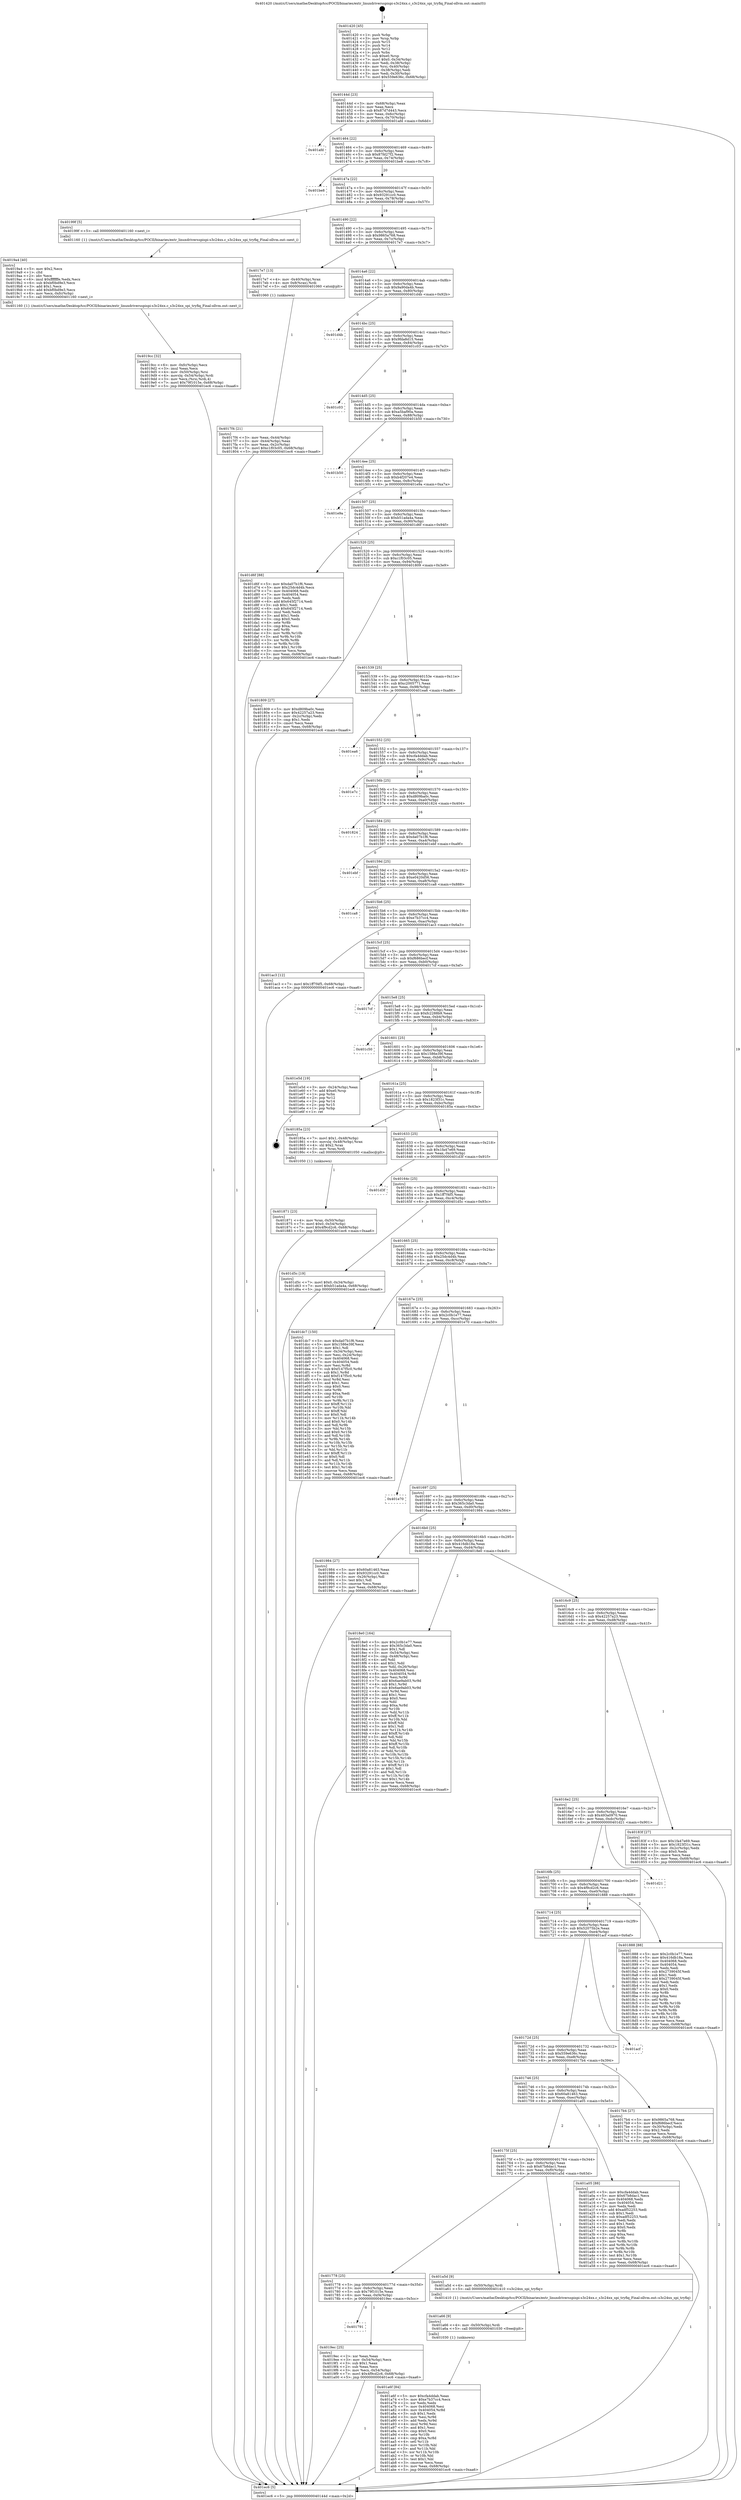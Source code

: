 digraph "0x401420" {
  label = "0x401420 (/mnt/c/Users/mathe/Desktop/tcc/POCII/binaries/extr_linuxdriversspispi-s3c24xx.c_s3c24xx_spi_tryfiq_Final-ollvm.out::main(0))"
  labelloc = "t"
  node[shape=record]

  Entry [label="",width=0.3,height=0.3,shape=circle,fillcolor=black,style=filled]
  "0x40144d" [label="{
     0x40144d [23]\l
     | [instrs]\l
     &nbsp;&nbsp;0x40144d \<+3\>: mov -0x68(%rbp),%eax\l
     &nbsp;&nbsp;0x401450 \<+2\>: mov %eax,%ecx\l
     &nbsp;&nbsp;0x401452 \<+6\>: sub $0x87d7d443,%ecx\l
     &nbsp;&nbsp;0x401458 \<+3\>: mov %eax,-0x6c(%rbp)\l
     &nbsp;&nbsp;0x40145b \<+3\>: mov %ecx,-0x70(%rbp)\l
     &nbsp;&nbsp;0x40145e \<+6\>: je 0000000000401afd \<main+0x6dd\>\l
  }"]
  "0x401afd" [label="{
     0x401afd\l
  }", style=dashed]
  "0x401464" [label="{
     0x401464 [22]\l
     | [instrs]\l
     &nbsp;&nbsp;0x401464 \<+5\>: jmp 0000000000401469 \<main+0x49\>\l
     &nbsp;&nbsp;0x401469 \<+3\>: mov -0x6c(%rbp),%eax\l
     &nbsp;&nbsp;0x40146c \<+5\>: sub $0x87fd27f2,%eax\l
     &nbsp;&nbsp;0x401471 \<+3\>: mov %eax,-0x74(%rbp)\l
     &nbsp;&nbsp;0x401474 \<+6\>: je 0000000000401be8 \<main+0x7c8\>\l
  }"]
  Exit [label="",width=0.3,height=0.3,shape=circle,fillcolor=black,style=filled,peripheries=2]
  "0x401be8" [label="{
     0x401be8\l
  }", style=dashed]
  "0x40147a" [label="{
     0x40147a [22]\l
     | [instrs]\l
     &nbsp;&nbsp;0x40147a \<+5\>: jmp 000000000040147f \<main+0x5f\>\l
     &nbsp;&nbsp;0x40147f \<+3\>: mov -0x6c(%rbp),%eax\l
     &nbsp;&nbsp;0x401482 \<+5\>: sub $0x93291cc0,%eax\l
     &nbsp;&nbsp;0x401487 \<+3\>: mov %eax,-0x78(%rbp)\l
     &nbsp;&nbsp;0x40148a \<+6\>: je 000000000040199f \<main+0x57f\>\l
  }"]
  "0x401a6f" [label="{
     0x401a6f [84]\l
     | [instrs]\l
     &nbsp;&nbsp;0x401a6f \<+5\>: mov $0xcfa4ddab,%eax\l
     &nbsp;&nbsp;0x401a74 \<+5\>: mov $0xe7b37cc4,%ecx\l
     &nbsp;&nbsp;0x401a79 \<+2\>: xor %edx,%edx\l
     &nbsp;&nbsp;0x401a7b \<+7\>: mov 0x404068,%esi\l
     &nbsp;&nbsp;0x401a82 \<+8\>: mov 0x404054,%r8d\l
     &nbsp;&nbsp;0x401a8a \<+3\>: sub $0x1,%edx\l
     &nbsp;&nbsp;0x401a8d \<+3\>: mov %esi,%r9d\l
     &nbsp;&nbsp;0x401a90 \<+3\>: add %edx,%r9d\l
     &nbsp;&nbsp;0x401a93 \<+4\>: imul %r9d,%esi\l
     &nbsp;&nbsp;0x401a97 \<+3\>: and $0x1,%esi\l
     &nbsp;&nbsp;0x401a9a \<+3\>: cmp $0x0,%esi\l
     &nbsp;&nbsp;0x401a9d \<+4\>: sete %r10b\l
     &nbsp;&nbsp;0x401aa1 \<+4\>: cmp $0xa,%r8d\l
     &nbsp;&nbsp;0x401aa5 \<+4\>: setl %r11b\l
     &nbsp;&nbsp;0x401aa9 \<+3\>: mov %r10b,%bl\l
     &nbsp;&nbsp;0x401aac \<+3\>: and %r11b,%bl\l
     &nbsp;&nbsp;0x401aaf \<+3\>: xor %r11b,%r10b\l
     &nbsp;&nbsp;0x401ab2 \<+3\>: or %r10b,%bl\l
     &nbsp;&nbsp;0x401ab5 \<+3\>: test $0x1,%bl\l
     &nbsp;&nbsp;0x401ab8 \<+3\>: cmovne %ecx,%eax\l
     &nbsp;&nbsp;0x401abb \<+3\>: mov %eax,-0x68(%rbp)\l
     &nbsp;&nbsp;0x401abe \<+5\>: jmp 0000000000401ec6 \<main+0xaa6\>\l
  }"]
  "0x40199f" [label="{
     0x40199f [5]\l
     | [instrs]\l
     &nbsp;&nbsp;0x40199f \<+5\>: call 0000000000401160 \<next_i\>\l
     | [calls]\l
     &nbsp;&nbsp;0x401160 \{1\} (/mnt/c/Users/mathe/Desktop/tcc/POCII/binaries/extr_linuxdriversspispi-s3c24xx.c_s3c24xx_spi_tryfiq_Final-ollvm.out::next_i)\l
  }"]
  "0x401490" [label="{
     0x401490 [22]\l
     | [instrs]\l
     &nbsp;&nbsp;0x401490 \<+5\>: jmp 0000000000401495 \<main+0x75\>\l
     &nbsp;&nbsp;0x401495 \<+3\>: mov -0x6c(%rbp),%eax\l
     &nbsp;&nbsp;0x401498 \<+5\>: sub $0x9865a768,%eax\l
     &nbsp;&nbsp;0x40149d \<+3\>: mov %eax,-0x7c(%rbp)\l
     &nbsp;&nbsp;0x4014a0 \<+6\>: je 00000000004017e7 \<main+0x3c7\>\l
  }"]
  "0x401a66" [label="{
     0x401a66 [9]\l
     | [instrs]\l
     &nbsp;&nbsp;0x401a66 \<+4\>: mov -0x50(%rbp),%rdi\l
     &nbsp;&nbsp;0x401a6a \<+5\>: call 0000000000401030 \<free@plt\>\l
     | [calls]\l
     &nbsp;&nbsp;0x401030 \{1\} (unknown)\l
  }"]
  "0x4017e7" [label="{
     0x4017e7 [13]\l
     | [instrs]\l
     &nbsp;&nbsp;0x4017e7 \<+4\>: mov -0x40(%rbp),%rax\l
     &nbsp;&nbsp;0x4017eb \<+4\>: mov 0x8(%rax),%rdi\l
     &nbsp;&nbsp;0x4017ef \<+5\>: call 0000000000401060 \<atoi@plt\>\l
     | [calls]\l
     &nbsp;&nbsp;0x401060 \{1\} (unknown)\l
  }"]
  "0x4014a6" [label="{
     0x4014a6 [22]\l
     | [instrs]\l
     &nbsp;&nbsp;0x4014a6 \<+5\>: jmp 00000000004014ab \<main+0x8b\>\l
     &nbsp;&nbsp;0x4014ab \<+3\>: mov -0x6c(%rbp),%eax\l
     &nbsp;&nbsp;0x4014ae \<+5\>: sub $0x9a90da4b,%eax\l
     &nbsp;&nbsp;0x4014b3 \<+3\>: mov %eax,-0x80(%rbp)\l
     &nbsp;&nbsp;0x4014b6 \<+6\>: je 0000000000401d4b \<main+0x92b\>\l
  }"]
  "0x401791" [label="{
     0x401791\l
  }", style=dashed]
  "0x401d4b" [label="{
     0x401d4b\l
  }", style=dashed]
  "0x4014bc" [label="{
     0x4014bc [25]\l
     | [instrs]\l
     &nbsp;&nbsp;0x4014bc \<+5\>: jmp 00000000004014c1 \<main+0xa1\>\l
     &nbsp;&nbsp;0x4014c1 \<+3\>: mov -0x6c(%rbp),%eax\l
     &nbsp;&nbsp;0x4014c4 \<+5\>: sub $0x9fda8d15,%eax\l
     &nbsp;&nbsp;0x4014c9 \<+6\>: mov %eax,-0x84(%rbp)\l
     &nbsp;&nbsp;0x4014cf \<+6\>: je 0000000000401c03 \<main+0x7e3\>\l
  }"]
  "0x4019ec" [label="{
     0x4019ec [25]\l
     | [instrs]\l
     &nbsp;&nbsp;0x4019ec \<+2\>: xor %eax,%eax\l
     &nbsp;&nbsp;0x4019ee \<+3\>: mov -0x54(%rbp),%ecx\l
     &nbsp;&nbsp;0x4019f1 \<+3\>: sub $0x1,%eax\l
     &nbsp;&nbsp;0x4019f4 \<+2\>: sub %eax,%ecx\l
     &nbsp;&nbsp;0x4019f6 \<+3\>: mov %ecx,-0x54(%rbp)\l
     &nbsp;&nbsp;0x4019f9 \<+7\>: movl $0x4f9cd2c6,-0x68(%rbp)\l
     &nbsp;&nbsp;0x401a00 \<+5\>: jmp 0000000000401ec6 \<main+0xaa6\>\l
  }"]
  "0x401c03" [label="{
     0x401c03\l
  }", style=dashed]
  "0x4014d5" [label="{
     0x4014d5 [25]\l
     | [instrs]\l
     &nbsp;&nbsp;0x4014d5 \<+5\>: jmp 00000000004014da \<main+0xba\>\l
     &nbsp;&nbsp;0x4014da \<+3\>: mov -0x6c(%rbp),%eax\l
     &nbsp;&nbsp;0x4014dd \<+5\>: sub $0xa5baf90a,%eax\l
     &nbsp;&nbsp;0x4014e2 \<+6\>: mov %eax,-0x88(%rbp)\l
     &nbsp;&nbsp;0x4014e8 \<+6\>: je 0000000000401b50 \<main+0x730\>\l
  }"]
  "0x401778" [label="{
     0x401778 [25]\l
     | [instrs]\l
     &nbsp;&nbsp;0x401778 \<+5\>: jmp 000000000040177d \<main+0x35d\>\l
     &nbsp;&nbsp;0x40177d \<+3\>: mov -0x6c(%rbp),%eax\l
     &nbsp;&nbsp;0x401780 \<+5\>: sub $0x79f1015e,%eax\l
     &nbsp;&nbsp;0x401785 \<+6\>: mov %eax,-0xf4(%rbp)\l
     &nbsp;&nbsp;0x40178b \<+6\>: je 00000000004019ec \<main+0x5cc\>\l
  }"]
  "0x401b50" [label="{
     0x401b50\l
  }", style=dashed]
  "0x4014ee" [label="{
     0x4014ee [25]\l
     | [instrs]\l
     &nbsp;&nbsp;0x4014ee \<+5\>: jmp 00000000004014f3 \<main+0xd3\>\l
     &nbsp;&nbsp;0x4014f3 \<+3\>: mov -0x6c(%rbp),%eax\l
     &nbsp;&nbsp;0x4014f6 \<+5\>: sub $0xb4f207e4,%eax\l
     &nbsp;&nbsp;0x4014fb \<+6\>: mov %eax,-0x8c(%rbp)\l
     &nbsp;&nbsp;0x401501 \<+6\>: je 0000000000401e9a \<main+0xa7a\>\l
  }"]
  "0x401a5d" [label="{
     0x401a5d [9]\l
     | [instrs]\l
     &nbsp;&nbsp;0x401a5d \<+4\>: mov -0x50(%rbp),%rdi\l
     &nbsp;&nbsp;0x401a61 \<+5\>: call 0000000000401410 \<s3c24xx_spi_tryfiq\>\l
     | [calls]\l
     &nbsp;&nbsp;0x401410 \{1\} (/mnt/c/Users/mathe/Desktop/tcc/POCII/binaries/extr_linuxdriversspispi-s3c24xx.c_s3c24xx_spi_tryfiq_Final-ollvm.out::s3c24xx_spi_tryfiq)\l
  }"]
  "0x401e9a" [label="{
     0x401e9a\l
  }", style=dashed]
  "0x401507" [label="{
     0x401507 [25]\l
     | [instrs]\l
     &nbsp;&nbsp;0x401507 \<+5\>: jmp 000000000040150c \<main+0xec\>\l
     &nbsp;&nbsp;0x40150c \<+3\>: mov -0x6c(%rbp),%eax\l
     &nbsp;&nbsp;0x40150f \<+5\>: sub $0xb51ada4a,%eax\l
     &nbsp;&nbsp;0x401514 \<+6\>: mov %eax,-0x90(%rbp)\l
     &nbsp;&nbsp;0x40151a \<+6\>: je 0000000000401d6f \<main+0x94f\>\l
  }"]
  "0x40175f" [label="{
     0x40175f [25]\l
     | [instrs]\l
     &nbsp;&nbsp;0x40175f \<+5\>: jmp 0000000000401764 \<main+0x344\>\l
     &nbsp;&nbsp;0x401764 \<+3\>: mov -0x6c(%rbp),%eax\l
     &nbsp;&nbsp;0x401767 \<+5\>: sub $0x67b8dac1,%eax\l
     &nbsp;&nbsp;0x40176c \<+6\>: mov %eax,-0xf0(%rbp)\l
     &nbsp;&nbsp;0x401772 \<+6\>: je 0000000000401a5d \<main+0x63d\>\l
  }"]
  "0x401d6f" [label="{
     0x401d6f [88]\l
     | [instrs]\l
     &nbsp;&nbsp;0x401d6f \<+5\>: mov $0xda07b1f6,%eax\l
     &nbsp;&nbsp;0x401d74 \<+5\>: mov $0x25dc4d4b,%ecx\l
     &nbsp;&nbsp;0x401d79 \<+7\>: mov 0x404068,%edx\l
     &nbsp;&nbsp;0x401d80 \<+7\>: mov 0x404054,%esi\l
     &nbsp;&nbsp;0x401d87 \<+2\>: mov %edx,%edi\l
     &nbsp;&nbsp;0x401d89 \<+6\>: add $0x645f2714,%edi\l
     &nbsp;&nbsp;0x401d8f \<+3\>: sub $0x1,%edi\l
     &nbsp;&nbsp;0x401d92 \<+6\>: sub $0x645f2714,%edi\l
     &nbsp;&nbsp;0x401d98 \<+3\>: imul %edi,%edx\l
     &nbsp;&nbsp;0x401d9b \<+3\>: and $0x1,%edx\l
     &nbsp;&nbsp;0x401d9e \<+3\>: cmp $0x0,%edx\l
     &nbsp;&nbsp;0x401da1 \<+4\>: sete %r8b\l
     &nbsp;&nbsp;0x401da5 \<+3\>: cmp $0xa,%esi\l
     &nbsp;&nbsp;0x401da8 \<+4\>: setl %r9b\l
     &nbsp;&nbsp;0x401dac \<+3\>: mov %r8b,%r10b\l
     &nbsp;&nbsp;0x401daf \<+3\>: and %r9b,%r10b\l
     &nbsp;&nbsp;0x401db2 \<+3\>: xor %r9b,%r8b\l
     &nbsp;&nbsp;0x401db5 \<+3\>: or %r8b,%r10b\l
     &nbsp;&nbsp;0x401db8 \<+4\>: test $0x1,%r10b\l
     &nbsp;&nbsp;0x401dbc \<+3\>: cmovne %ecx,%eax\l
     &nbsp;&nbsp;0x401dbf \<+3\>: mov %eax,-0x68(%rbp)\l
     &nbsp;&nbsp;0x401dc2 \<+5\>: jmp 0000000000401ec6 \<main+0xaa6\>\l
  }"]
  "0x401520" [label="{
     0x401520 [25]\l
     | [instrs]\l
     &nbsp;&nbsp;0x401520 \<+5\>: jmp 0000000000401525 \<main+0x105\>\l
     &nbsp;&nbsp;0x401525 \<+3\>: mov -0x6c(%rbp),%eax\l
     &nbsp;&nbsp;0x401528 \<+5\>: sub $0xc1f03c05,%eax\l
     &nbsp;&nbsp;0x40152d \<+6\>: mov %eax,-0x94(%rbp)\l
     &nbsp;&nbsp;0x401533 \<+6\>: je 0000000000401809 \<main+0x3e9\>\l
  }"]
  "0x401a05" [label="{
     0x401a05 [88]\l
     | [instrs]\l
     &nbsp;&nbsp;0x401a05 \<+5\>: mov $0xcfa4ddab,%eax\l
     &nbsp;&nbsp;0x401a0a \<+5\>: mov $0x67b8dac1,%ecx\l
     &nbsp;&nbsp;0x401a0f \<+7\>: mov 0x404068,%edx\l
     &nbsp;&nbsp;0x401a16 \<+7\>: mov 0x404054,%esi\l
     &nbsp;&nbsp;0x401a1d \<+2\>: mov %edx,%edi\l
     &nbsp;&nbsp;0x401a1f \<+6\>: add $0xadf52253,%edi\l
     &nbsp;&nbsp;0x401a25 \<+3\>: sub $0x1,%edi\l
     &nbsp;&nbsp;0x401a28 \<+6\>: sub $0xadf52253,%edi\l
     &nbsp;&nbsp;0x401a2e \<+3\>: imul %edi,%edx\l
     &nbsp;&nbsp;0x401a31 \<+3\>: and $0x1,%edx\l
     &nbsp;&nbsp;0x401a34 \<+3\>: cmp $0x0,%edx\l
     &nbsp;&nbsp;0x401a37 \<+4\>: sete %r8b\l
     &nbsp;&nbsp;0x401a3b \<+3\>: cmp $0xa,%esi\l
     &nbsp;&nbsp;0x401a3e \<+4\>: setl %r9b\l
     &nbsp;&nbsp;0x401a42 \<+3\>: mov %r8b,%r10b\l
     &nbsp;&nbsp;0x401a45 \<+3\>: and %r9b,%r10b\l
     &nbsp;&nbsp;0x401a48 \<+3\>: xor %r9b,%r8b\l
     &nbsp;&nbsp;0x401a4b \<+3\>: or %r8b,%r10b\l
     &nbsp;&nbsp;0x401a4e \<+4\>: test $0x1,%r10b\l
     &nbsp;&nbsp;0x401a52 \<+3\>: cmovne %ecx,%eax\l
     &nbsp;&nbsp;0x401a55 \<+3\>: mov %eax,-0x68(%rbp)\l
     &nbsp;&nbsp;0x401a58 \<+5\>: jmp 0000000000401ec6 \<main+0xaa6\>\l
  }"]
  "0x401809" [label="{
     0x401809 [27]\l
     | [instrs]\l
     &nbsp;&nbsp;0x401809 \<+5\>: mov $0xd809ba0c,%eax\l
     &nbsp;&nbsp;0x40180e \<+5\>: mov $0x42257a23,%ecx\l
     &nbsp;&nbsp;0x401813 \<+3\>: mov -0x2c(%rbp),%edx\l
     &nbsp;&nbsp;0x401816 \<+3\>: cmp $0x1,%edx\l
     &nbsp;&nbsp;0x401819 \<+3\>: cmovl %ecx,%eax\l
     &nbsp;&nbsp;0x40181c \<+3\>: mov %eax,-0x68(%rbp)\l
     &nbsp;&nbsp;0x40181f \<+5\>: jmp 0000000000401ec6 \<main+0xaa6\>\l
  }"]
  "0x401539" [label="{
     0x401539 [25]\l
     | [instrs]\l
     &nbsp;&nbsp;0x401539 \<+5\>: jmp 000000000040153e \<main+0x11e\>\l
     &nbsp;&nbsp;0x40153e \<+3\>: mov -0x6c(%rbp),%eax\l
     &nbsp;&nbsp;0x401541 \<+5\>: sub $0xc2005771,%eax\l
     &nbsp;&nbsp;0x401546 \<+6\>: mov %eax,-0x98(%rbp)\l
     &nbsp;&nbsp;0x40154c \<+6\>: je 0000000000401ea6 \<main+0xa86\>\l
  }"]
  "0x4019cc" [label="{
     0x4019cc [32]\l
     | [instrs]\l
     &nbsp;&nbsp;0x4019cc \<+6\>: mov -0xfc(%rbp),%ecx\l
     &nbsp;&nbsp;0x4019d2 \<+3\>: imul %eax,%ecx\l
     &nbsp;&nbsp;0x4019d5 \<+4\>: mov -0x50(%rbp),%rsi\l
     &nbsp;&nbsp;0x4019d9 \<+4\>: movslq -0x54(%rbp),%rdi\l
     &nbsp;&nbsp;0x4019dd \<+3\>: mov %ecx,(%rsi,%rdi,4)\l
     &nbsp;&nbsp;0x4019e0 \<+7\>: movl $0x79f1015e,-0x68(%rbp)\l
     &nbsp;&nbsp;0x4019e7 \<+5\>: jmp 0000000000401ec6 \<main+0xaa6\>\l
  }"]
  "0x401ea6" [label="{
     0x401ea6\l
  }", style=dashed]
  "0x401552" [label="{
     0x401552 [25]\l
     | [instrs]\l
     &nbsp;&nbsp;0x401552 \<+5\>: jmp 0000000000401557 \<main+0x137\>\l
     &nbsp;&nbsp;0x401557 \<+3\>: mov -0x6c(%rbp),%eax\l
     &nbsp;&nbsp;0x40155a \<+5\>: sub $0xcfa4ddab,%eax\l
     &nbsp;&nbsp;0x40155f \<+6\>: mov %eax,-0x9c(%rbp)\l
     &nbsp;&nbsp;0x401565 \<+6\>: je 0000000000401e7c \<main+0xa5c\>\l
  }"]
  "0x4019a4" [label="{
     0x4019a4 [40]\l
     | [instrs]\l
     &nbsp;&nbsp;0x4019a4 \<+5\>: mov $0x2,%ecx\l
     &nbsp;&nbsp;0x4019a9 \<+1\>: cltd\l
     &nbsp;&nbsp;0x4019aa \<+2\>: idiv %ecx\l
     &nbsp;&nbsp;0x4019ac \<+6\>: imul $0xfffffffe,%edx,%ecx\l
     &nbsp;&nbsp;0x4019b2 \<+6\>: sub $0xbf0bd9e3,%ecx\l
     &nbsp;&nbsp;0x4019b8 \<+3\>: add $0x1,%ecx\l
     &nbsp;&nbsp;0x4019bb \<+6\>: add $0xbf0bd9e3,%ecx\l
     &nbsp;&nbsp;0x4019c1 \<+6\>: mov %ecx,-0xfc(%rbp)\l
     &nbsp;&nbsp;0x4019c7 \<+5\>: call 0000000000401160 \<next_i\>\l
     | [calls]\l
     &nbsp;&nbsp;0x401160 \{1\} (/mnt/c/Users/mathe/Desktop/tcc/POCII/binaries/extr_linuxdriversspispi-s3c24xx.c_s3c24xx_spi_tryfiq_Final-ollvm.out::next_i)\l
  }"]
  "0x401e7c" [label="{
     0x401e7c\l
  }", style=dashed]
  "0x40156b" [label="{
     0x40156b [25]\l
     | [instrs]\l
     &nbsp;&nbsp;0x40156b \<+5\>: jmp 0000000000401570 \<main+0x150\>\l
     &nbsp;&nbsp;0x401570 \<+3\>: mov -0x6c(%rbp),%eax\l
     &nbsp;&nbsp;0x401573 \<+5\>: sub $0xd809ba0c,%eax\l
     &nbsp;&nbsp;0x401578 \<+6\>: mov %eax,-0xa0(%rbp)\l
     &nbsp;&nbsp;0x40157e \<+6\>: je 0000000000401824 \<main+0x404\>\l
  }"]
  "0x401871" [label="{
     0x401871 [23]\l
     | [instrs]\l
     &nbsp;&nbsp;0x401871 \<+4\>: mov %rax,-0x50(%rbp)\l
     &nbsp;&nbsp;0x401875 \<+7\>: movl $0x0,-0x54(%rbp)\l
     &nbsp;&nbsp;0x40187c \<+7\>: movl $0x4f9cd2c6,-0x68(%rbp)\l
     &nbsp;&nbsp;0x401883 \<+5\>: jmp 0000000000401ec6 \<main+0xaa6\>\l
  }"]
  "0x401824" [label="{
     0x401824\l
  }", style=dashed]
  "0x401584" [label="{
     0x401584 [25]\l
     | [instrs]\l
     &nbsp;&nbsp;0x401584 \<+5\>: jmp 0000000000401589 \<main+0x169\>\l
     &nbsp;&nbsp;0x401589 \<+3\>: mov -0x6c(%rbp),%eax\l
     &nbsp;&nbsp;0x40158c \<+5\>: sub $0xda07b1f6,%eax\l
     &nbsp;&nbsp;0x401591 \<+6\>: mov %eax,-0xa4(%rbp)\l
     &nbsp;&nbsp;0x401597 \<+6\>: je 0000000000401ebf \<main+0xa9f\>\l
  }"]
  "0x4017f4" [label="{
     0x4017f4 [21]\l
     | [instrs]\l
     &nbsp;&nbsp;0x4017f4 \<+3\>: mov %eax,-0x44(%rbp)\l
     &nbsp;&nbsp;0x4017f7 \<+3\>: mov -0x44(%rbp),%eax\l
     &nbsp;&nbsp;0x4017fa \<+3\>: mov %eax,-0x2c(%rbp)\l
     &nbsp;&nbsp;0x4017fd \<+7\>: movl $0xc1f03c05,-0x68(%rbp)\l
     &nbsp;&nbsp;0x401804 \<+5\>: jmp 0000000000401ec6 \<main+0xaa6\>\l
  }"]
  "0x401ebf" [label="{
     0x401ebf\l
  }", style=dashed]
  "0x40159d" [label="{
     0x40159d [25]\l
     | [instrs]\l
     &nbsp;&nbsp;0x40159d \<+5\>: jmp 00000000004015a2 \<main+0x182\>\l
     &nbsp;&nbsp;0x4015a2 \<+3\>: mov -0x6c(%rbp),%eax\l
     &nbsp;&nbsp;0x4015a5 \<+5\>: sub $0xe0420d56,%eax\l
     &nbsp;&nbsp;0x4015aa \<+6\>: mov %eax,-0xa8(%rbp)\l
     &nbsp;&nbsp;0x4015b0 \<+6\>: je 0000000000401ca8 \<main+0x888\>\l
  }"]
  "0x401420" [label="{
     0x401420 [45]\l
     | [instrs]\l
     &nbsp;&nbsp;0x401420 \<+1\>: push %rbp\l
     &nbsp;&nbsp;0x401421 \<+3\>: mov %rsp,%rbp\l
     &nbsp;&nbsp;0x401424 \<+2\>: push %r15\l
     &nbsp;&nbsp;0x401426 \<+2\>: push %r14\l
     &nbsp;&nbsp;0x401428 \<+2\>: push %r12\l
     &nbsp;&nbsp;0x40142a \<+1\>: push %rbx\l
     &nbsp;&nbsp;0x40142b \<+7\>: sub $0xe0,%rsp\l
     &nbsp;&nbsp;0x401432 \<+7\>: movl $0x0,-0x34(%rbp)\l
     &nbsp;&nbsp;0x401439 \<+3\>: mov %edi,-0x38(%rbp)\l
     &nbsp;&nbsp;0x40143c \<+4\>: mov %rsi,-0x40(%rbp)\l
     &nbsp;&nbsp;0x401440 \<+3\>: mov -0x38(%rbp),%edi\l
     &nbsp;&nbsp;0x401443 \<+3\>: mov %edi,-0x30(%rbp)\l
     &nbsp;&nbsp;0x401446 \<+7\>: movl $0x559e636c,-0x68(%rbp)\l
  }"]
  "0x401ca8" [label="{
     0x401ca8\l
  }", style=dashed]
  "0x4015b6" [label="{
     0x4015b6 [25]\l
     | [instrs]\l
     &nbsp;&nbsp;0x4015b6 \<+5\>: jmp 00000000004015bb \<main+0x19b\>\l
     &nbsp;&nbsp;0x4015bb \<+3\>: mov -0x6c(%rbp),%eax\l
     &nbsp;&nbsp;0x4015be \<+5\>: sub $0xe7b37cc4,%eax\l
     &nbsp;&nbsp;0x4015c3 \<+6\>: mov %eax,-0xac(%rbp)\l
     &nbsp;&nbsp;0x4015c9 \<+6\>: je 0000000000401ac3 \<main+0x6a3\>\l
  }"]
  "0x401ec6" [label="{
     0x401ec6 [5]\l
     | [instrs]\l
     &nbsp;&nbsp;0x401ec6 \<+5\>: jmp 000000000040144d \<main+0x2d\>\l
  }"]
  "0x401ac3" [label="{
     0x401ac3 [12]\l
     | [instrs]\l
     &nbsp;&nbsp;0x401ac3 \<+7\>: movl $0x1ff7f4f5,-0x68(%rbp)\l
     &nbsp;&nbsp;0x401aca \<+5\>: jmp 0000000000401ec6 \<main+0xaa6\>\l
  }"]
  "0x4015cf" [label="{
     0x4015cf [25]\l
     | [instrs]\l
     &nbsp;&nbsp;0x4015cf \<+5\>: jmp 00000000004015d4 \<main+0x1b4\>\l
     &nbsp;&nbsp;0x4015d4 \<+3\>: mov -0x6c(%rbp),%eax\l
     &nbsp;&nbsp;0x4015d7 \<+5\>: sub $0xf686becf,%eax\l
     &nbsp;&nbsp;0x4015dc \<+6\>: mov %eax,-0xb0(%rbp)\l
     &nbsp;&nbsp;0x4015e2 \<+6\>: je 00000000004017cf \<main+0x3af\>\l
  }"]
  "0x401746" [label="{
     0x401746 [25]\l
     | [instrs]\l
     &nbsp;&nbsp;0x401746 \<+5\>: jmp 000000000040174b \<main+0x32b\>\l
     &nbsp;&nbsp;0x40174b \<+3\>: mov -0x6c(%rbp),%eax\l
     &nbsp;&nbsp;0x40174e \<+5\>: sub $0x60a81463,%eax\l
     &nbsp;&nbsp;0x401753 \<+6\>: mov %eax,-0xec(%rbp)\l
     &nbsp;&nbsp;0x401759 \<+6\>: je 0000000000401a05 \<main+0x5e5\>\l
  }"]
  "0x4017cf" [label="{
     0x4017cf\l
  }", style=dashed]
  "0x4015e8" [label="{
     0x4015e8 [25]\l
     | [instrs]\l
     &nbsp;&nbsp;0x4015e8 \<+5\>: jmp 00000000004015ed \<main+0x1cd\>\l
     &nbsp;&nbsp;0x4015ed \<+3\>: mov -0x6c(%rbp),%eax\l
     &nbsp;&nbsp;0x4015f0 \<+5\>: sub $0xfc2288b9,%eax\l
     &nbsp;&nbsp;0x4015f5 \<+6\>: mov %eax,-0xb4(%rbp)\l
     &nbsp;&nbsp;0x4015fb \<+6\>: je 0000000000401c50 \<main+0x830\>\l
  }"]
  "0x4017b4" [label="{
     0x4017b4 [27]\l
     | [instrs]\l
     &nbsp;&nbsp;0x4017b4 \<+5\>: mov $0x9865a768,%eax\l
     &nbsp;&nbsp;0x4017b9 \<+5\>: mov $0xf686becf,%ecx\l
     &nbsp;&nbsp;0x4017be \<+3\>: mov -0x30(%rbp),%edx\l
     &nbsp;&nbsp;0x4017c1 \<+3\>: cmp $0x2,%edx\l
     &nbsp;&nbsp;0x4017c4 \<+3\>: cmovne %ecx,%eax\l
     &nbsp;&nbsp;0x4017c7 \<+3\>: mov %eax,-0x68(%rbp)\l
     &nbsp;&nbsp;0x4017ca \<+5\>: jmp 0000000000401ec6 \<main+0xaa6\>\l
  }"]
  "0x401c50" [label="{
     0x401c50\l
  }", style=dashed]
  "0x401601" [label="{
     0x401601 [25]\l
     | [instrs]\l
     &nbsp;&nbsp;0x401601 \<+5\>: jmp 0000000000401606 \<main+0x1e6\>\l
     &nbsp;&nbsp;0x401606 \<+3\>: mov -0x6c(%rbp),%eax\l
     &nbsp;&nbsp;0x401609 \<+5\>: sub $0x1586e39f,%eax\l
     &nbsp;&nbsp;0x40160e \<+6\>: mov %eax,-0xb8(%rbp)\l
     &nbsp;&nbsp;0x401614 \<+6\>: je 0000000000401e5d \<main+0xa3d\>\l
  }"]
  "0x40172d" [label="{
     0x40172d [25]\l
     | [instrs]\l
     &nbsp;&nbsp;0x40172d \<+5\>: jmp 0000000000401732 \<main+0x312\>\l
     &nbsp;&nbsp;0x401732 \<+3\>: mov -0x6c(%rbp),%eax\l
     &nbsp;&nbsp;0x401735 \<+5\>: sub $0x559e636c,%eax\l
     &nbsp;&nbsp;0x40173a \<+6\>: mov %eax,-0xe8(%rbp)\l
     &nbsp;&nbsp;0x401740 \<+6\>: je 00000000004017b4 \<main+0x394\>\l
  }"]
  "0x401e5d" [label="{
     0x401e5d [19]\l
     | [instrs]\l
     &nbsp;&nbsp;0x401e5d \<+3\>: mov -0x24(%rbp),%eax\l
     &nbsp;&nbsp;0x401e60 \<+7\>: add $0xe0,%rsp\l
     &nbsp;&nbsp;0x401e67 \<+1\>: pop %rbx\l
     &nbsp;&nbsp;0x401e68 \<+2\>: pop %r12\l
     &nbsp;&nbsp;0x401e6a \<+2\>: pop %r14\l
     &nbsp;&nbsp;0x401e6c \<+2\>: pop %r15\l
     &nbsp;&nbsp;0x401e6e \<+1\>: pop %rbp\l
     &nbsp;&nbsp;0x401e6f \<+1\>: ret\l
  }"]
  "0x40161a" [label="{
     0x40161a [25]\l
     | [instrs]\l
     &nbsp;&nbsp;0x40161a \<+5\>: jmp 000000000040161f \<main+0x1ff\>\l
     &nbsp;&nbsp;0x40161f \<+3\>: mov -0x6c(%rbp),%eax\l
     &nbsp;&nbsp;0x401622 \<+5\>: sub $0x1823f31c,%eax\l
     &nbsp;&nbsp;0x401627 \<+6\>: mov %eax,-0xbc(%rbp)\l
     &nbsp;&nbsp;0x40162d \<+6\>: je 000000000040185a \<main+0x43a\>\l
  }"]
  "0x401acf" [label="{
     0x401acf\l
  }", style=dashed]
  "0x40185a" [label="{
     0x40185a [23]\l
     | [instrs]\l
     &nbsp;&nbsp;0x40185a \<+7\>: movl $0x1,-0x48(%rbp)\l
     &nbsp;&nbsp;0x401861 \<+4\>: movslq -0x48(%rbp),%rax\l
     &nbsp;&nbsp;0x401865 \<+4\>: shl $0x2,%rax\l
     &nbsp;&nbsp;0x401869 \<+3\>: mov %rax,%rdi\l
     &nbsp;&nbsp;0x40186c \<+5\>: call 0000000000401050 \<malloc@plt\>\l
     | [calls]\l
     &nbsp;&nbsp;0x401050 \{1\} (unknown)\l
  }"]
  "0x401633" [label="{
     0x401633 [25]\l
     | [instrs]\l
     &nbsp;&nbsp;0x401633 \<+5\>: jmp 0000000000401638 \<main+0x218\>\l
     &nbsp;&nbsp;0x401638 \<+3\>: mov -0x6c(%rbp),%eax\l
     &nbsp;&nbsp;0x40163b \<+5\>: sub $0x1fa47e69,%eax\l
     &nbsp;&nbsp;0x401640 \<+6\>: mov %eax,-0xc0(%rbp)\l
     &nbsp;&nbsp;0x401646 \<+6\>: je 0000000000401d3f \<main+0x91f\>\l
  }"]
  "0x401714" [label="{
     0x401714 [25]\l
     | [instrs]\l
     &nbsp;&nbsp;0x401714 \<+5\>: jmp 0000000000401719 \<main+0x2f9\>\l
     &nbsp;&nbsp;0x401719 \<+3\>: mov -0x6c(%rbp),%eax\l
     &nbsp;&nbsp;0x40171c \<+5\>: sub $0x52075b2e,%eax\l
     &nbsp;&nbsp;0x401721 \<+6\>: mov %eax,-0xe4(%rbp)\l
     &nbsp;&nbsp;0x401727 \<+6\>: je 0000000000401acf \<main+0x6af\>\l
  }"]
  "0x401d3f" [label="{
     0x401d3f\l
  }", style=dashed]
  "0x40164c" [label="{
     0x40164c [25]\l
     | [instrs]\l
     &nbsp;&nbsp;0x40164c \<+5\>: jmp 0000000000401651 \<main+0x231\>\l
     &nbsp;&nbsp;0x401651 \<+3\>: mov -0x6c(%rbp),%eax\l
     &nbsp;&nbsp;0x401654 \<+5\>: sub $0x1ff7f4f5,%eax\l
     &nbsp;&nbsp;0x401659 \<+6\>: mov %eax,-0xc4(%rbp)\l
     &nbsp;&nbsp;0x40165f \<+6\>: je 0000000000401d5c \<main+0x93c\>\l
  }"]
  "0x401888" [label="{
     0x401888 [88]\l
     | [instrs]\l
     &nbsp;&nbsp;0x401888 \<+5\>: mov $0x2c0b1e77,%eax\l
     &nbsp;&nbsp;0x40188d \<+5\>: mov $0x416db18a,%ecx\l
     &nbsp;&nbsp;0x401892 \<+7\>: mov 0x404068,%edx\l
     &nbsp;&nbsp;0x401899 \<+7\>: mov 0x404054,%esi\l
     &nbsp;&nbsp;0x4018a0 \<+2\>: mov %edx,%edi\l
     &nbsp;&nbsp;0x4018a2 \<+6\>: sub $0x2739045f,%edi\l
     &nbsp;&nbsp;0x4018a8 \<+3\>: sub $0x1,%edi\l
     &nbsp;&nbsp;0x4018ab \<+6\>: add $0x2739045f,%edi\l
     &nbsp;&nbsp;0x4018b1 \<+3\>: imul %edi,%edx\l
     &nbsp;&nbsp;0x4018b4 \<+3\>: and $0x1,%edx\l
     &nbsp;&nbsp;0x4018b7 \<+3\>: cmp $0x0,%edx\l
     &nbsp;&nbsp;0x4018ba \<+4\>: sete %r8b\l
     &nbsp;&nbsp;0x4018be \<+3\>: cmp $0xa,%esi\l
     &nbsp;&nbsp;0x4018c1 \<+4\>: setl %r9b\l
     &nbsp;&nbsp;0x4018c5 \<+3\>: mov %r8b,%r10b\l
     &nbsp;&nbsp;0x4018c8 \<+3\>: and %r9b,%r10b\l
     &nbsp;&nbsp;0x4018cb \<+3\>: xor %r9b,%r8b\l
     &nbsp;&nbsp;0x4018ce \<+3\>: or %r8b,%r10b\l
     &nbsp;&nbsp;0x4018d1 \<+4\>: test $0x1,%r10b\l
     &nbsp;&nbsp;0x4018d5 \<+3\>: cmovne %ecx,%eax\l
     &nbsp;&nbsp;0x4018d8 \<+3\>: mov %eax,-0x68(%rbp)\l
     &nbsp;&nbsp;0x4018db \<+5\>: jmp 0000000000401ec6 \<main+0xaa6\>\l
  }"]
  "0x401d5c" [label="{
     0x401d5c [19]\l
     | [instrs]\l
     &nbsp;&nbsp;0x401d5c \<+7\>: movl $0x0,-0x34(%rbp)\l
     &nbsp;&nbsp;0x401d63 \<+7\>: movl $0xb51ada4a,-0x68(%rbp)\l
     &nbsp;&nbsp;0x401d6a \<+5\>: jmp 0000000000401ec6 \<main+0xaa6\>\l
  }"]
  "0x401665" [label="{
     0x401665 [25]\l
     | [instrs]\l
     &nbsp;&nbsp;0x401665 \<+5\>: jmp 000000000040166a \<main+0x24a\>\l
     &nbsp;&nbsp;0x40166a \<+3\>: mov -0x6c(%rbp),%eax\l
     &nbsp;&nbsp;0x40166d \<+5\>: sub $0x25dc4d4b,%eax\l
     &nbsp;&nbsp;0x401672 \<+6\>: mov %eax,-0xc8(%rbp)\l
     &nbsp;&nbsp;0x401678 \<+6\>: je 0000000000401dc7 \<main+0x9a7\>\l
  }"]
  "0x4016fb" [label="{
     0x4016fb [25]\l
     | [instrs]\l
     &nbsp;&nbsp;0x4016fb \<+5\>: jmp 0000000000401700 \<main+0x2e0\>\l
     &nbsp;&nbsp;0x401700 \<+3\>: mov -0x6c(%rbp),%eax\l
     &nbsp;&nbsp;0x401703 \<+5\>: sub $0x4f9cd2c6,%eax\l
     &nbsp;&nbsp;0x401708 \<+6\>: mov %eax,-0xe0(%rbp)\l
     &nbsp;&nbsp;0x40170e \<+6\>: je 0000000000401888 \<main+0x468\>\l
  }"]
  "0x401dc7" [label="{
     0x401dc7 [150]\l
     | [instrs]\l
     &nbsp;&nbsp;0x401dc7 \<+5\>: mov $0xda07b1f6,%eax\l
     &nbsp;&nbsp;0x401dcc \<+5\>: mov $0x1586e39f,%ecx\l
     &nbsp;&nbsp;0x401dd1 \<+2\>: mov $0x1,%dl\l
     &nbsp;&nbsp;0x401dd3 \<+3\>: mov -0x34(%rbp),%esi\l
     &nbsp;&nbsp;0x401dd6 \<+3\>: mov %esi,-0x24(%rbp)\l
     &nbsp;&nbsp;0x401dd9 \<+7\>: mov 0x404068,%esi\l
     &nbsp;&nbsp;0x401de0 \<+7\>: mov 0x404054,%edi\l
     &nbsp;&nbsp;0x401de7 \<+3\>: mov %esi,%r8d\l
     &nbsp;&nbsp;0x401dea \<+7\>: sub $0xf147f5c0,%r8d\l
     &nbsp;&nbsp;0x401df1 \<+4\>: sub $0x1,%r8d\l
     &nbsp;&nbsp;0x401df5 \<+7\>: add $0xf147f5c0,%r8d\l
     &nbsp;&nbsp;0x401dfc \<+4\>: imul %r8d,%esi\l
     &nbsp;&nbsp;0x401e00 \<+3\>: and $0x1,%esi\l
     &nbsp;&nbsp;0x401e03 \<+3\>: cmp $0x0,%esi\l
     &nbsp;&nbsp;0x401e06 \<+4\>: sete %r9b\l
     &nbsp;&nbsp;0x401e0a \<+3\>: cmp $0xa,%edi\l
     &nbsp;&nbsp;0x401e0d \<+4\>: setl %r10b\l
     &nbsp;&nbsp;0x401e11 \<+3\>: mov %r9b,%r11b\l
     &nbsp;&nbsp;0x401e14 \<+4\>: xor $0xff,%r11b\l
     &nbsp;&nbsp;0x401e18 \<+3\>: mov %r10b,%bl\l
     &nbsp;&nbsp;0x401e1b \<+3\>: xor $0xff,%bl\l
     &nbsp;&nbsp;0x401e1e \<+3\>: xor $0x0,%dl\l
     &nbsp;&nbsp;0x401e21 \<+3\>: mov %r11b,%r14b\l
     &nbsp;&nbsp;0x401e24 \<+4\>: and $0x0,%r14b\l
     &nbsp;&nbsp;0x401e28 \<+3\>: and %dl,%r9b\l
     &nbsp;&nbsp;0x401e2b \<+3\>: mov %bl,%r15b\l
     &nbsp;&nbsp;0x401e2e \<+4\>: and $0x0,%r15b\l
     &nbsp;&nbsp;0x401e32 \<+3\>: and %dl,%r10b\l
     &nbsp;&nbsp;0x401e35 \<+3\>: or %r9b,%r14b\l
     &nbsp;&nbsp;0x401e38 \<+3\>: or %r10b,%r15b\l
     &nbsp;&nbsp;0x401e3b \<+3\>: xor %r15b,%r14b\l
     &nbsp;&nbsp;0x401e3e \<+3\>: or %bl,%r11b\l
     &nbsp;&nbsp;0x401e41 \<+4\>: xor $0xff,%r11b\l
     &nbsp;&nbsp;0x401e45 \<+3\>: or $0x0,%dl\l
     &nbsp;&nbsp;0x401e48 \<+3\>: and %dl,%r11b\l
     &nbsp;&nbsp;0x401e4b \<+3\>: or %r11b,%r14b\l
     &nbsp;&nbsp;0x401e4e \<+4\>: test $0x1,%r14b\l
     &nbsp;&nbsp;0x401e52 \<+3\>: cmovne %ecx,%eax\l
     &nbsp;&nbsp;0x401e55 \<+3\>: mov %eax,-0x68(%rbp)\l
     &nbsp;&nbsp;0x401e58 \<+5\>: jmp 0000000000401ec6 \<main+0xaa6\>\l
  }"]
  "0x40167e" [label="{
     0x40167e [25]\l
     | [instrs]\l
     &nbsp;&nbsp;0x40167e \<+5\>: jmp 0000000000401683 \<main+0x263\>\l
     &nbsp;&nbsp;0x401683 \<+3\>: mov -0x6c(%rbp),%eax\l
     &nbsp;&nbsp;0x401686 \<+5\>: sub $0x2c0b1e77,%eax\l
     &nbsp;&nbsp;0x40168b \<+6\>: mov %eax,-0xcc(%rbp)\l
     &nbsp;&nbsp;0x401691 \<+6\>: je 0000000000401e70 \<main+0xa50\>\l
  }"]
  "0x401d21" [label="{
     0x401d21\l
  }", style=dashed]
  "0x401e70" [label="{
     0x401e70\l
  }", style=dashed]
  "0x401697" [label="{
     0x401697 [25]\l
     | [instrs]\l
     &nbsp;&nbsp;0x401697 \<+5\>: jmp 000000000040169c \<main+0x27c\>\l
     &nbsp;&nbsp;0x40169c \<+3\>: mov -0x6c(%rbp),%eax\l
     &nbsp;&nbsp;0x40169f \<+5\>: sub $0x365c3da0,%eax\l
     &nbsp;&nbsp;0x4016a4 \<+6\>: mov %eax,-0xd0(%rbp)\l
     &nbsp;&nbsp;0x4016aa \<+6\>: je 0000000000401984 \<main+0x564\>\l
  }"]
  "0x4016e2" [label="{
     0x4016e2 [25]\l
     | [instrs]\l
     &nbsp;&nbsp;0x4016e2 \<+5\>: jmp 00000000004016e7 \<main+0x2c7\>\l
     &nbsp;&nbsp;0x4016e7 \<+3\>: mov -0x6c(%rbp),%eax\l
     &nbsp;&nbsp;0x4016ea \<+5\>: sub $0x493a0970,%eax\l
     &nbsp;&nbsp;0x4016ef \<+6\>: mov %eax,-0xdc(%rbp)\l
     &nbsp;&nbsp;0x4016f5 \<+6\>: je 0000000000401d21 \<main+0x901\>\l
  }"]
  "0x401984" [label="{
     0x401984 [27]\l
     | [instrs]\l
     &nbsp;&nbsp;0x401984 \<+5\>: mov $0x60a81463,%eax\l
     &nbsp;&nbsp;0x401989 \<+5\>: mov $0x93291cc0,%ecx\l
     &nbsp;&nbsp;0x40198e \<+3\>: mov -0x26(%rbp),%dl\l
     &nbsp;&nbsp;0x401991 \<+3\>: test $0x1,%dl\l
     &nbsp;&nbsp;0x401994 \<+3\>: cmovne %ecx,%eax\l
     &nbsp;&nbsp;0x401997 \<+3\>: mov %eax,-0x68(%rbp)\l
     &nbsp;&nbsp;0x40199a \<+5\>: jmp 0000000000401ec6 \<main+0xaa6\>\l
  }"]
  "0x4016b0" [label="{
     0x4016b0 [25]\l
     | [instrs]\l
     &nbsp;&nbsp;0x4016b0 \<+5\>: jmp 00000000004016b5 \<main+0x295\>\l
     &nbsp;&nbsp;0x4016b5 \<+3\>: mov -0x6c(%rbp),%eax\l
     &nbsp;&nbsp;0x4016b8 \<+5\>: sub $0x416db18a,%eax\l
     &nbsp;&nbsp;0x4016bd \<+6\>: mov %eax,-0xd4(%rbp)\l
     &nbsp;&nbsp;0x4016c3 \<+6\>: je 00000000004018e0 \<main+0x4c0\>\l
  }"]
  "0x40183f" [label="{
     0x40183f [27]\l
     | [instrs]\l
     &nbsp;&nbsp;0x40183f \<+5\>: mov $0x1fa47e69,%eax\l
     &nbsp;&nbsp;0x401844 \<+5\>: mov $0x1823f31c,%ecx\l
     &nbsp;&nbsp;0x401849 \<+3\>: mov -0x2c(%rbp),%edx\l
     &nbsp;&nbsp;0x40184c \<+3\>: cmp $0x0,%edx\l
     &nbsp;&nbsp;0x40184f \<+3\>: cmove %ecx,%eax\l
     &nbsp;&nbsp;0x401852 \<+3\>: mov %eax,-0x68(%rbp)\l
     &nbsp;&nbsp;0x401855 \<+5\>: jmp 0000000000401ec6 \<main+0xaa6\>\l
  }"]
  "0x4018e0" [label="{
     0x4018e0 [164]\l
     | [instrs]\l
     &nbsp;&nbsp;0x4018e0 \<+5\>: mov $0x2c0b1e77,%eax\l
     &nbsp;&nbsp;0x4018e5 \<+5\>: mov $0x365c3da0,%ecx\l
     &nbsp;&nbsp;0x4018ea \<+2\>: mov $0x1,%dl\l
     &nbsp;&nbsp;0x4018ec \<+3\>: mov -0x54(%rbp),%esi\l
     &nbsp;&nbsp;0x4018ef \<+3\>: cmp -0x48(%rbp),%esi\l
     &nbsp;&nbsp;0x4018f2 \<+4\>: setl %dil\l
     &nbsp;&nbsp;0x4018f6 \<+4\>: and $0x1,%dil\l
     &nbsp;&nbsp;0x4018fa \<+4\>: mov %dil,-0x26(%rbp)\l
     &nbsp;&nbsp;0x4018fe \<+7\>: mov 0x404068,%esi\l
     &nbsp;&nbsp;0x401905 \<+8\>: mov 0x404054,%r8d\l
     &nbsp;&nbsp;0x40190d \<+3\>: mov %esi,%r9d\l
     &nbsp;&nbsp;0x401910 \<+7\>: add $0x6ae9ab03,%r9d\l
     &nbsp;&nbsp;0x401917 \<+4\>: sub $0x1,%r9d\l
     &nbsp;&nbsp;0x40191b \<+7\>: sub $0x6ae9ab03,%r9d\l
     &nbsp;&nbsp;0x401922 \<+4\>: imul %r9d,%esi\l
     &nbsp;&nbsp;0x401926 \<+3\>: and $0x1,%esi\l
     &nbsp;&nbsp;0x401929 \<+3\>: cmp $0x0,%esi\l
     &nbsp;&nbsp;0x40192c \<+4\>: sete %dil\l
     &nbsp;&nbsp;0x401930 \<+4\>: cmp $0xa,%r8d\l
     &nbsp;&nbsp;0x401934 \<+4\>: setl %r10b\l
     &nbsp;&nbsp;0x401938 \<+3\>: mov %dil,%r11b\l
     &nbsp;&nbsp;0x40193b \<+4\>: xor $0xff,%r11b\l
     &nbsp;&nbsp;0x40193f \<+3\>: mov %r10b,%bl\l
     &nbsp;&nbsp;0x401942 \<+3\>: xor $0xff,%bl\l
     &nbsp;&nbsp;0x401945 \<+3\>: xor $0x1,%dl\l
     &nbsp;&nbsp;0x401948 \<+3\>: mov %r11b,%r14b\l
     &nbsp;&nbsp;0x40194b \<+4\>: and $0xff,%r14b\l
     &nbsp;&nbsp;0x40194f \<+3\>: and %dl,%dil\l
     &nbsp;&nbsp;0x401952 \<+3\>: mov %bl,%r15b\l
     &nbsp;&nbsp;0x401955 \<+4\>: and $0xff,%r15b\l
     &nbsp;&nbsp;0x401959 \<+3\>: and %dl,%r10b\l
     &nbsp;&nbsp;0x40195c \<+3\>: or %dil,%r14b\l
     &nbsp;&nbsp;0x40195f \<+3\>: or %r10b,%r15b\l
     &nbsp;&nbsp;0x401962 \<+3\>: xor %r15b,%r14b\l
     &nbsp;&nbsp;0x401965 \<+3\>: or %bl,%r11b\l
     &nbsp;&nbsp;0x401968 \<+4\>: xor $0xff,%r11b\l
     &nbsp;&nbsp;0x40196c \<+3\>: or $0x1,%dl\l
     &nbsp;&nbsp;0x40196f \<+3\>: and %dl,%r11b\l
     &nbsp;&nbsp;0x401972 \<+3\>: or %r11b,%r14b\l
     &nbsp;&nbsp;0x401975 \<+4\>: test $0x1,%r14b\l
     &nbsp;&nbsp;0x401979 \<+3\>: cmovne %ecx,%eax\l
     &nbsp;&nbsp;0x40197c \<+3\>: mov %eax,-0x68(%rbp)\l
     &nbsp;&nbsp;0x40197f \<+5\>: jmp 0000000000401ec6 \<main+0xaa6\>\l
  }"]
  "0x4016c9" [label="{
     0x4016c9 [25]\l
     | [instrs]\l
     &nbsp;&nbsp;0x4016c9 \<+5\>: jmp 00000000004016ce \<main+0x2ae\>\l
     &nbsp;&nbsp;0x4016ce \<+3\>: mov -0x6c(%rbp),%eax\l
     &nbsp;&nbsp;0x4016d1 \<+5\>: sub $0x42257a23,%eax\l
     &nbsp;&nbsp;0x4016d6 \<+6\>: mov %eax,-0xd8(%rbp)\l
     &nbsp;&nbsp;0x4016dc \<+6\>: je 000000000040183f \<main+0x41f\>\l
  }"]
  Entry -> "0x401420" [label=" 1"]
  "0x40144d" -> "0x401afd" [label=" 0"]
  "0x40144d" -> "0x401464" [label=" 20"]
  "0x401e5d" -> Exit [label=" 1"]
  "0x401464" -> "0x401be8" [label=" 0"]
  "0x401464" -> "0x40147a" [label=" 20"]
  "0x401dc7" -> "0x401ec6" [label=" 1"]
  "0x40147a" -> "0x40199f" [label=" 1"]
  "0x40147a" -> "0x401490" [label=" 19"]
  "0x401d6f" -> "0x401ec6" [label=" 1"]
  "0x401490" -> "0x4017e7" [label=" 1"]
  "0x401490" -> "0x4014a6" [label=" 18"]
  "0x401d5c" -> "0x401ec6" [label=" 1"]
  "0x4014a6" -> "0x401d4b" [label=" 0"]
  "0x4014a6" -> "0x4014bc" [label=" 18"]
  "0x401ac3" -> "0x401ec6" [label=" 1"]
  "0x4014bc" -> "0x401c03" [label=" 0"]
  "0x4014bc" -> "0x4014d5" [label=" 18"]
  "0x401a6f" -> "0x401ec6" [label=" 1"]
  "0x4014d5" -> "0x401b50" [label=" 0"]
  "0x4014d5" -> "0x4014ee" [label=" 18"]
  "0x401a5d" -> "0x401a66" [label=" 1"]
  "0x4014ee" -> "0x401e9a" [label=" 0"]
  "0x4014ee" -> "0x401507" [label=" 18"]
  "0x401a05" -> "0x401ec6" [label=" 1"]
  "0x401507" -> "0x401d6f" [label=" 1"]
  "0x401507" -> "0x401520" [label=" 17"]
  "0x401778" -> "0x401791" [label=" 0"]
  "0x401520" -> "0x401809" [label=" 1"]
  "0x401520" -> "0x401539" [label=" 16"]
  "0x401778" -> "0x4019ec" [label=" 1"]
  "0x401539" -> "0x401ea6" [label=" 0"]
  "0x401539" -> "0x401552" [label=" 16"]
  "0x40175f" -> "0x401778" [label=" 1"]
  "0x401552" -> "0x401e7c" [label=" 0"]
  "0x401552" -> "0x40156b" [label=" 16"]
  "0x40175f" -> "0x401a5d" [label=" 1"]
  "0x40156b" -> "0x401824" [label=" 0"]
  "0x40156b" -> "0x401584" [label=" 16"]
  "0x4019ec" -> "0x401ec6" [label=" 1"]
  "0x401584" -> "0x401ebf" [label=" 0"]
  "0x401584" -> "0x40159d" [label=" 16"]
  "0x401746" -> "0x40175f" [label=" 2"]
  "0x40159d" -> "0x401ca8" [label=" 0"]
  "0x40159d" -> "0x4015b6" [label=" 16"]
  "0x401746" -> "0x401a05" [label=" 1"]
  "0x4015b6" -> "0x401ac3" [label=" 1"]
  "0x4015b6" -> "0x4015cf" [label=" 15"]
  "0x401a66" -> "0x401a6f" [label=" 1"]
  "0x4015cf" -> "0x4017cf" [label=" 0"]
  "0x4015cf" -> "0x4015e8" [label=" 15"]
  "0x4019cc" -> "0x401ec6" [label=" 1"]
  "0x4015e8" -> "0x401c50" [label=" 0"]
  "0x4015e8" -> "0x401601" [label=" 15"]
  "0x4019a4" -> "0x4019cc" [label=" 1"]
  "0x401601" -> "0x401e5d" [label=" 1"]
  "0x401601" -> "0x40161a" [label=" 14"]
  "0x401984" -> "0x401ec6" [label=" 2"]
  "0x40161a" -> "0x40185a" [label=" 1"]
  "0x40161a" -> "0x401633" [label=" 13"]
  "0x4018e0" -> "0x401ec6" [label=" 2"]
  "0x401633" -> "0x401d3f" [label=" 0"]
  "0x401633" -> "0x40164c" [label=" 13"]
  "0x401871" -> "0x401ec6" [label=" 1"]
  "0x40164c" -> "0x401d5c" [label=" 1"]
  "0x40164c" -> "0x401665" [label=" 12"]
  "0x40185a" -> "0x401871" [label=" 1"]
  "0x401665" -> "0x401dc7" [label=" 1"]
  "0x401665" -> "0x40167e" [label=" 11"]
  "0x401809" -> "0x401ec6" [label=" 1"]
  "0x40167e" -> "0x401e70" [label=" 0"]
  "0x40167e" -> "0x401697" [label=" 11"]
  "0x4017f4" -> "0x401ec6" [label=" 1"]
  "0x401697" -> "0x401984" [label=" 2"]
  "0x401697" -> "0x4016b0" [label=" 9"]
  "0x401ec6" -> "0x40144d" [label=" 19"]
  "0x4016b0" -> "0x4018e0" [label=" 2"]
  "0x4016b0" -> "0x4016c9" [label=" 7"]
  "0x401420" -> "0x40144d" [label=" 1"]
  "0x4016c9" -> "0x40183f" [label=" 1"]
  "0x4016c9" -> "0x4016e2" [label=" 6"]
  "0x4017e7" -> "0x4017f4" [label=" 1"]
  "0x4016e2" -> "0x401d21" [label=" 0"]
  "0x4016e2" -> "0x4016fb" [label=" 6"]
  "0x40183f" -> "0x401ec6" [label=" 1"]
  "0x4016fb" -> "0x401888" [label=" 2"]
  "0x4016fb" -> "0x401714" [label=" 4"]
  "0x401888" -> "0x401ec6" [label=" 2"]
  "0x401714" -> "0x401acf" [label=" 0"]
  "0x401714" -> "0x40172d" [label=" 4"]
  "0x40199f" -> "0x4019a4" [label=" 1"]
  "0x40172d" -> "0x4017b4" [label=" 1"]
  "0x40172d" -> "0x401746" [label=" 3"]
  "0x4017b4" -> "0x401ec6" [label=" 1"]
}
